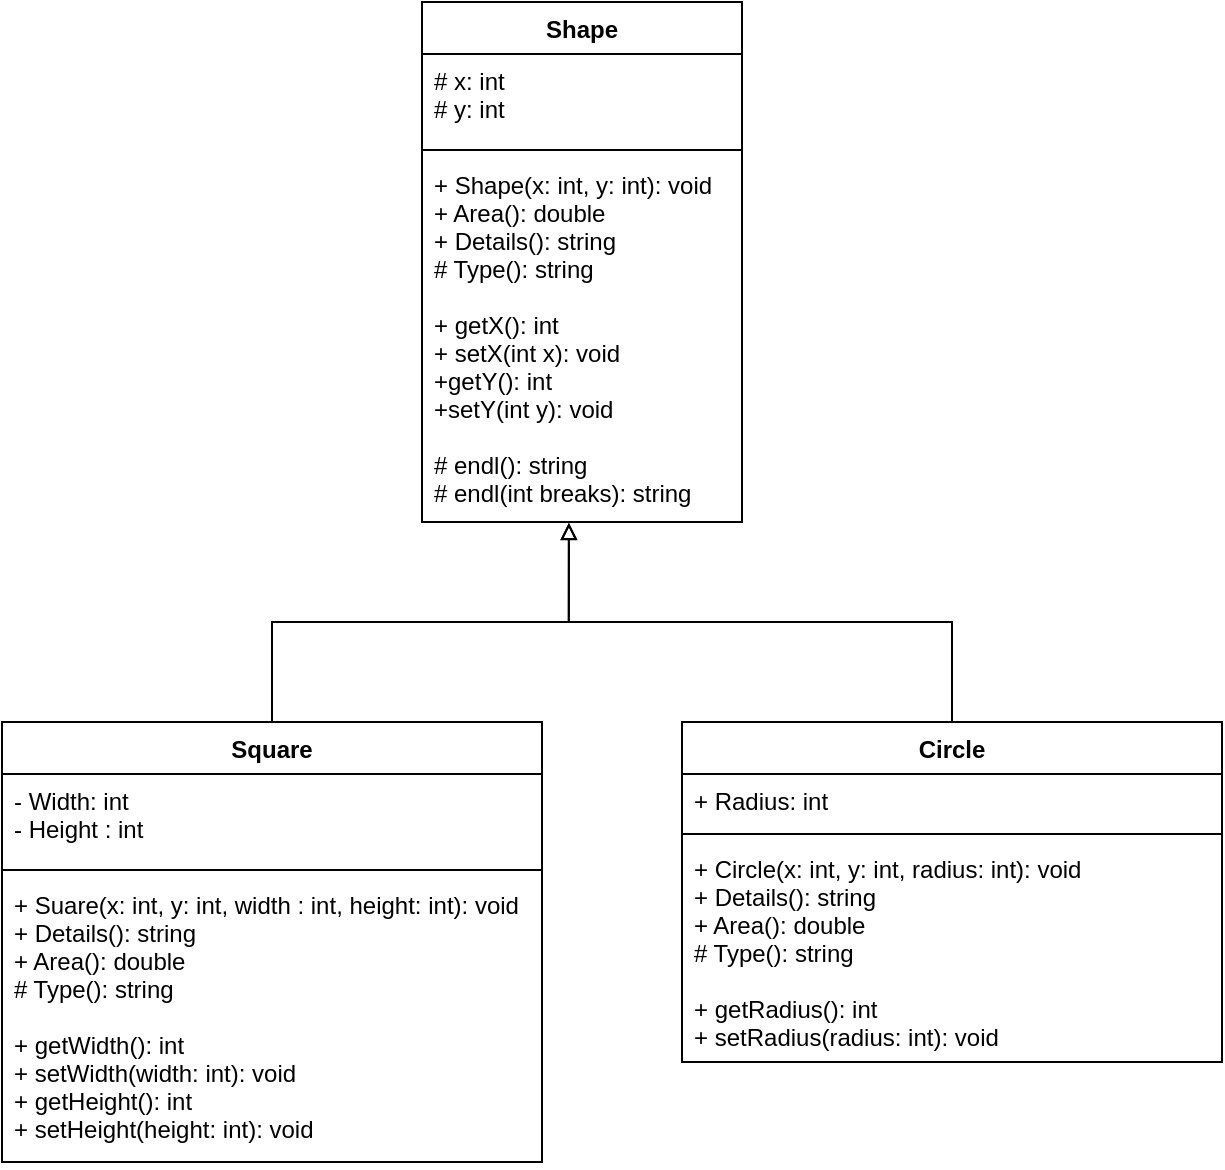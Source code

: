 <mxfile version="17.2.4" type="device"><diagram id="6sJa80VDgarZDt_97mNj" name="Page-1"><mxGraphModel dx="1153" dy="712" grid="1" gridSize="10" guides="1" tooltips="1" connect="1" arrows="1" fold="1" page="1" pageScale="1" pageWidth="850" pageHeight="1100" math="0" shadow="0"><root><mxCell id="0"/><mxCell id="1" parent="0"/><mxCell id="x8u9j_VQIdIvAJnU8v6E-1" value="Shape" style="swimlane;fontStyle=1;align=center;verticalAlign=top;childLayout=stackLayout;horizontal=1;startSize=26;horizontalStack=0;resizeParent=1;resizeParentMax=0;resizeLast=0;collapsible=1;marginBottom=0;" vertex="1" parent="1"><mxGeometry x="360" y="80" width="160" height="260" as="geometry"/></mxCell><mxCell id="x8u9j_VQIdIvAJnU8v6E-2" value="# x: int&#10;# y: int" style="text;strokeColor=none;fillColor=none;align=left;verticalAlign=top;spacingLeft=4;spacingRight=4;overflow=hidden;rotatable=0;points=[[0,0.5],[1,0.5]];portConstraint=eastwest;" vertex="1" parent="x8u9j_VQIdIvAJnU8v6E-1"><mxGeometry y="26" width="160" height="44" as="geometry"/></mxCell><mxCell id="x8u9j_VQIdIvAJnU8v6E-3" value="" style="line;strokeWidth=1;fillColor=none;align=left;verticalAlign=middle;spacingTop=-1;spacingLeft=3;spacingRight=3;rotatable=0;labelPosition=right;points=[];portConstraint=eastwest;" vertex="1" parent="x8u9j_VQIdIvAJnU8v6E-1"><mxGeometry y="70" width="160" height="8" as="geometry"/></mxCell><mxCell id="x8u9j_VQIdIvAJnU8v6E-4" value="+ Shape(x: int, y: int): void&#10;+ Area(): double&#10;+ Details(): string&#10;# Type(): string&#10;&#10;+ getX(): int&#10;+ setX(int x): void&#10;+getY(): int&#10;+setY(int y): void&#10;&#10;# endl(): string&#10;# endl(int breaks): string" style="text;strokeColor=none;fillColor=none;align=left;verticalAlign=top;spacingLeft=4;spacingRight=4;overflow=hidden;rotatable=0;points=[[0,0.5],[1,0.5]];portConstraint=eastwest;" vertex="1" parent="x8u9j_VQIdIvAJnU8v6E-1"><mxGeometry y="78" width="160" height="182" as="geometry"/></mxCell><mxCell id="x8u9j_VQIdIvAJnU8v6E-9" style="edgeStyle=orthogonalEdgeStyle;rounded=0;orthogonalLoop=1;jettySize=auto;html=1;exitX=0.5;exitY=0;exitDx=0;exitDy=0;entryX=0.459;entryY=1.002;entryDx=0;entryDy=0;entryPerimeter=0;endArrow=block;endFill=0;" edge="1" parent="1" source="x8u9j_VQIdIvAJnU8v6E-5" target="x8u9j_VQIdIvAJnU8v6E-4"><mxGeometry relative="1" as="geometry"/></mxCell><mxCell id="x8u9j_VQIdIvAJnU8v6E-5" value="Square" style="swimlane;fontStyle=1;align=center;verticalAlign=top;childLayout=stackLayout;horizontal=1;startSize=26;horizontalStack=0;resizeParent=1;resizeParentMax=0;resizeLast=0;collapsible=1;marginBottom=0;" vertex="1" parent="1"><mxGeometry x="150" y="440" width="270" height="220" as="geometry"/></mxCell><mxCell id="x8u9j_VQIdIvAJnU8v6E-6" value="- Width: int&#10;- Height : int" style="text;strokeColor=none;fillColor=none;align=left;verticalAlign=top;spacingLeft=4;spacingRight=4;overflow=hidden;rotatable=0;points=[[0,0.5],[1,0.5]];portConstraint=eastwest;" vertex="1" parent="x8u9j_VQIdIvAJnU8v6E-5"><mxGeometry y="26" width="270" height="44" as="geometry"/></mxCell><mxCell id="x8u9j_VQIdIvAJnU8v6E-7" value="" style="line;strokeWidth=1;fillColor=none;align=left;verticalAlign=middle;spacingTop=-1;spacingLeft=3;spacingRight=3;rotatable=0;labelPosition=right;points=[];portConstraint=eastwest;" vertex="1" parent="x8u9j_VQIdIvAJnU8v6E-5"><mxGeometry y="70" width="270" height="8" as="geometry"/></mxCell><mxCell id="x8u9j_VQIdIvAJnU8v6E-8" value="+ Suare(x: int, y: int, width : int, height: int): void&#10;+ Details(): string&#10;+ Area(): double&#10;# Type(): string&#10;&#10;+ getWidth(): int&#10;+ setWidth(width: int): void&#10;+ getHeight(): int&#10;+ setHeight(height: int): void" style="text;strokeColor=none;fillColor=none;align=left;verticalAlign=top;spacingLeft=4;spacingRight=4;overflow=hidden;rotatable=0;points=[[0,0.5],[1,0.5]];portConstraint=eastwest;" vertex="1" parent="x8u9j_VQIdIvAJnU8v6E-5"><mxGeometry y="78" width="270" height="142" as="geometry"/></mxCell><mxCell id="x8u9j_VQIdIvAJnU8v6E-15" style="edgeStyle=orthogonalEdgeStyle;rounded=0;orthogonalLoop=1;jettySize=auto;html=1;exitX=0.5;exitY=0;exitDx=0;exitDy=0;entryX=0.459;entryY=1.003;entryDx=0;entryDy=0;entryPerimeter=0;endArrow=block;endFill=0;" edge="1" parent="1" source="x8u9j_VQIdIvAJnU8v6E-10" target="x8u9j_VQIdIvAJnU8v6E-4"><mxGeometry relative="1" as="geometry"/></mxCell><mxCell id="x8u9j_VQIdIvAJnU8v6E-10" value="Circle" style="swimlane;fontStyle=1;align=center;verticalAlign=top;childLayout=stackLayout;horizontal=1;startSize=26;horizontalStack=0;resizeParent=1;resizeParentMax=0;resizeLast=0;collapsible=1;marginBottom=0;" vertex="1" parent="1"><mxGeometry x="490" y="440" width="270" height="170" as="geometry"/></mxCell><mxCell id="x8u9j_VQIdIvAJnU8v6E-11" value="+ Radius: int" style="text;strokeColor=none;fillColor=none;align=left;verticalAlign=top;spacingLeft=4;spacingRight=4;overflow=hidden;rotatable=0;points=[[0,0.5],[1,0.5]];portConstraint=eastwest;" vertex="1" parent="x8u9j_VQIdIvAJnU8v6E-10"><mxGeometry y="26" width="270" height="26" as="geometry"/></mxCell><mxCell id="x8u9j_VQIdIvAJnU8v6E-12" value="" style="line;strokeWidth=1;fillColor=none;align=left;verticalAlign=middle;spacingTop=-1;spacingLeft=3;spacingRight=3;rotatable=0;labelPosition=right;points=[];portConstraint=eastwest;" vertex="1" parent="x8u9j_VQIdIvAJnU8v6E-10"><mxGeometry y="52" width="270" height="8" as="geometry"/></mxCell><mxCell id="x8u9j_VQIdIvAJnU8v6E-13" value="+ Circle(x: int, y: int, radius: int): void&#10;+ Details(): string&#10;+ Area(): double&#10;# Type(): string&#10;&#10;+ getRadius(): int&#10;+ setRadius(radius: int): void" style="text;strokeColor=none;fillColor=none;align=left;verticalAlign=top;spacingLeft=4;spacingRight=4;overflow=hidden;rotatable=0;points=[[0,0.5],[1,0.5]];portConstraint=eastwest;" vertex="1" parent="x8u9j_VQIdIvAJnU8v6E-10"><mxGeometry y="60" width="270" height="110" as="geometry"/></mxCell></root></mxGraphModel></diagram></mxfile>